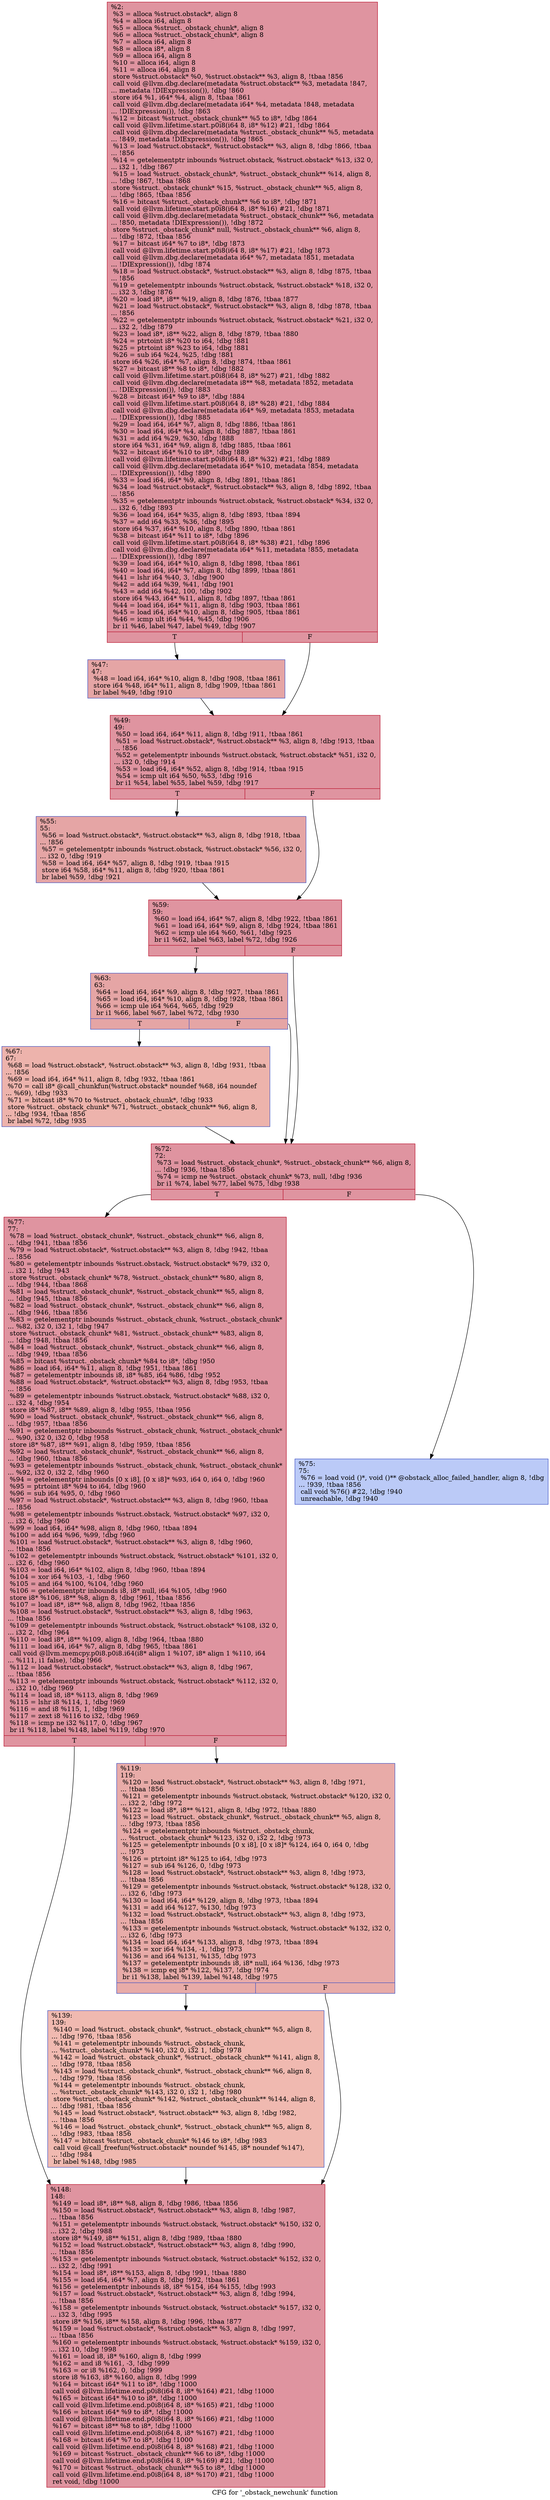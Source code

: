 digraph "CFG for '_obstack_newchunk' function" {
	label="CFG for '_obstack_newchunk' function";

	Node0x2385380 [shape=record,color="#b70d28ff", style=filled, fillcolor="#b70d2870",label="{%2:\l  %3 = alloca %struct.obstack*, align 8\l  %4 = alloca i64, align 8\l  %5 = alloca %struct._obstack_chunk*, align 8\l  %6 = alloca %struct._obstack_chunk*, align 8\l  %7 = alloca i64, align 8\l  %8 = alloca i8*, align 8\l  %9 = alloca i64, align 8\l  %10 = alloca i64, align 8\l  %11 = alloca i64, align 8\l  store %struct.obstack* %0, %struct.obstack** %3, align 8, !tbaa !856\l  call void @llvm.dbg.declare(metadata %struct.obstack** %3, metadata !847,\l... metadata !DIExpression()), !dbg !860\l  store i64 %1, i64* %4, align 8, !tbaa !861\l  call void @llvm.dbg.declare(metadata i64* %4, metadata !848, metadata\l... !DIExpression()), !dbg !863\l  %12 = bitcast %struct._obstack_chunk** %5 to i8*, !dbg !864\l  call void @llvm.lifetime.start.p0i8(i64 8, i8* %12) #21, !dbg !864\l  call void @llvm.dbg.declare(metadata %struct._obstack_chunk** %5, metadata\l... !849, metadata !DIExpression()), !dbg !865\l  %13 = load %struct.obstack*, %struct.obstack** %3, align 8, !dbg !866, !tbaa\l... !856\l  %14 = getelementptr inbounds %struct.obstack, %struct.obstack* %13, i32 0,\l... i32 1, !dbg !867\l  %15 = load %struct._obstack_chunk*, %struct._obstack_chunk** %14, align 8,\l... !dbg !867, !tbaa !868\l  store %struct._obstack_chunk* %15, %struct._obstack_chunk** %5, align 8,\l... !dbg !865, !tbaa !856\l  %16 = bitcast %struct._obstack_chunk** %6 to i8*, !dbg !871\l  call void @llvm.lifetime.start.p0i8(i64 8, i8* %16) #21, !dbg !871\l  call void @llvm.dbg.declare(metadata %struct._obstack_chunk** %6, metadata\l... !850, metadata !DIExpression()), !dbg !872\l  store %struct._obstack_chunk* null, %struct._obstack_chunk** %6, align 8,\l... !dbg !872, !tbaa !856\l  %17 = bitcast i64* %7 to i8*, !dbg !873\l  call void @llvm.lifetime.start.p0i8(i64 8, i8* %17) #21, !dbg !873\l  call void @llvm.dbg.declare(metadata i64* %7, metadata !851, metadata\l... !DIExpression()), !dbg !874\l  %18 = load %struct.obstack*, %struct.obstack** %3, align 8, !dbg !875, !tbaa\l... !856\l  %19 = getelementptr inbounds %struct.obstack, %struct.obstack* %18, i32 0,\l... i32 3, !dbg !876\l  %20 = load i8*, i8** %19, align 8, !dbg !876, !tbaa !877\l  %21 = load %struct.obstack*, %struct.obstack** %3, align 8, !dbg !878, !tbaa\l... !856\l  %22 = getelementptr inbounds %struct.obstack, %struct.obstack* %21, i32 0,\l... i32 2, !dbg !879\l  %23 = load i8*, i8** %22, align 8, !dbg !879, !tbaa !880\l  %24 = ptrtoint i8* %20 to i64, !dbg !881\l  %25 = ptrtoint i8* %23 to i64, !dbg !881\l  %26 = sub i64 %24, %25, !dbg !881\l  store i64 %26, i64* %7, align 8, !dbg !874, !tbaa !861\l  %27 = bitcast i8** %8 to i8*, !dbg !882\l  call void @llvm.lifetime.start.p0i8(i64 8, i8* %27) #21, !dbg !882\l  call void @llvm.dbg.declare(metadata i8** %8, metadata !852, metadata\l... !DIExpression()), !dbg !883\l  %28 = bitcast i64* %9 to i8*, !dbg !884\l  call void @llvm.lifetime.start.p0i8(i64 8, i8* %28) #21, !dbg !884\l  call void @llvm.dbg.declare(metadata i64* %9, metadata !853, metadata\l... !DIExpression()), !dbg !885\l  %29 = load i64, i64* %7, align 8, !dbg !886, !tbaa !861\l  %30 = load i64, i64* %4, align 8, !dbg !887, !tbaa !861\l  %31 = add i64 %29, %30, !dbg !888\l  store i64 %31, i64* %9, align 8, !dbg !885, !tbaa !861\l  %32 = bitcast i64* %10 to i8*, !dbg !889\l  call void @llvm.lifetime.start.p0i8(i64 8, i8* %32) #21, !dbg !889\l  call void @llvm.dbg.declare(metadata i64* %10, metadata !854, metadata\l... !DIExpression()), !dbg !890\l  %33 = load i64, i64* %9, align 8, !dbg !891, !tbaa !861\l  %34 = load %struct.obstack*, %struct.obstack** %3, align 8, !dbg !892, !tbaa\l... !856\l  %35 = getelementptr inbounds %struct.obstack, %struct.obstack* %34, i32 0,\l... i32 6, !dbg !893\l  %36 = load i64, i64* %35, align 8, !dbg !893, !tbaa !894\l  %37 = add i64 %33, %36, !dbg !895\l  store i64 %37, i64* %10, align 8, !dbg !890, !tbaa !861\l  %38 = bitcast i64* %11 to i8*, !dbg !896\l  call void @llvm.lifetime.start.p0i8(i64 8, i8* %38) #21, !dbg !896\l  call void @llvm.dbg.declare(metadata i64* %11, metadata !855, metadata\l... !DIExpression()), !dbg !897\l  %39 = load i64, i64* %10, align 8, !dbg !898, !tbaa !861\l  %40 = load i64, i64* %7, align 8, !dbg !899, !tbaa !861\l  %41 = lshr i64 %40, 3, !dbg !900\l  %42 = add i64 %39, %41, !dbg !901\l  %43 = add i64 %42, 100, !dbg !902\l  store i64 %43, i64* %11, align 8, !dbg !897, !tbaa !861\l  %44 = load i64, i64* %11, align 8, !dbg !903, !tbaa !861\l  %45 = load i64, i64* %10, align 8, !dbg !905, !tbaa !861\l  %46 = icmp ult i64 %44, %45, !dbg !906\l  br i1 %46, label %47, label %49, !dbg !907\l|{<s0>T|<s1>F}}"];
	Node0x2385380:s0 -> Node0x2387b60;
	Node0x2385380:s1 -> Node0x2387bb0;
	Node0x2387b60 [shape=record,color="#3d50c3ff", style=filled, fillcolor="#c5333470",label="{%47:\l47:                                               \l  %48 = load i64, i64* %10, align 8, !dbg !908, !tbaa !861\l  store i64 %48, i64* %11, align 8, !dbg !909, !tbaa !861\l  br label %49, !dbg !910\l}"];
	Node0x2387b60 -> Node0x2387bb0;
	Node0x2387bb0 [shape=record,color="#b70d28ff", style=filled, fillcolor="#b70d2870",label="{%49:\l49:                                               \l  %50 = load i64, i64* %11, align 8, !dbg !911, !tbaa !861\l  %51 = load %struct.obstack*, %struct.obstack** %3, align 8, !dbg !913, !tbaa\l... !856\l  %52 = getelementptr inbounds %struct.obstack, %struct.obstack* %51, i32 0,\l... i32 0, !dbg !914\l  %53 = load i64, i64* %52, align 8, !dbg !914, !tbaa !915\l  %54 = icmp ult i64 %50, %53, !dbg !916\l  br i1 %54, label %55, label %59, !dbg !917\l|{<s0>T|<s1>F}}"];
	Node0x2387bb0:s0 -> Node0x2387c00;
	Node0x2387bb0:s1 -> Node0x2387c50;
	Node0x2387c00 [shape=record,color="#3d50c3ff", style=filled, fillcolor="#c5333470",label="{%55:\l55:                                               \l  %56 = load %struct.obstack*, %struct.obstack** %3, align 8, !dbg !918, !tbaa\l... !856\l  %57 = getelementptr inbounds %struct.obstack, %struct.obstack* %56, i32 0,\l... i32 0, !dbg !919\l  %58 = load i64, i64* %57, align 8, !dbg !919, !tbaa !915\l  store i64 %58, i64* %11, align 8, !dbg !920, !tbaa !861\l  br label %59, !dbg !921\l}"];
	Node0x2387c00 -> Node0x2387c50;
	Node0x2387c50 [shape=record,color="#b70d28ff", style=filled, fillcolor="#b70d2870",label="{%59:\l59:                                               \l  %60 = load i64, i64* %7, align 8, !dbg !922, !tbaa !861\l  %61 = load i64, i64* %9, align 8, !dbg !924, !tbaa !861\l  %62 = icmp ule i64 %60, %61, !dbg !925\l  br i1 %62, label %63, label %72, !dbg !926\l|{<s0>T|<s1>F}}"];
	Node0x2387c50:s0 -> Node0x2387ca0;
	Node0x2387c50:s1 -> Node0x2387d40;
	Node0x2387ca0 [shape=record,color="#3d50c3ff", style=filled, fillcolor="#c5333470",label="{%63:\l63:                                               \l  %64 = load i64, i64* %9, align 8, !dbg !927, !tbaa !861\l  %65 = load i64, i64* %10, align 8, !dbg !928, !tbaa !861\l  %66 = icmp ule i64 %64, %65, !dbg !929\l  br i1 %66, label %67, label %72, !dbg !930\l|{<s0>T|<s1>F}}"];
	Node0x2387ca0:s0 -> Node0x2387cf0;
	Node0x2387ca0:s1 -> Node0x2387d40;
	Node0x2387cf0 [shape=record,color="#3d50c3ff", style=filled, fillcolor="#d6524470",label="{%67:\l67:                                               \l  %68 = load %struct.obstack*, %struct.obstack** %3, align 8, !dbg !931, !tbaa\l... !856\l  %69 = load i64, i64* %11, align 8, !dbg !932, !tbaa !861\l  %70 = call i8* @call_chunkfun(%struct.obstack* noundef %68, i64 noundef\l... %69), !dbg !933\l  %71 = bitcast i8* %70 to %struct._obstack_chunk*, !dbg !933\l  store %struct._obstack_chunk* %71, %struct._obstack_chunk** %6, align 8,\l... !dbg !934, !tbaa !856\l  br label %72, !dbg !935\l}"];
	Node0x2387cf0 -> Node0x2387d40;
	Node0x2387d40 [shape=record,color="#b70d28ff", style=filled, fillcolor="#b70d2870",label="{%72:\l72:                                               \l  %73 = load %struct._obstack_chunk*, %struct._obstack_chunk** %6, align 8,\l... !dbg !936, !tbaa !856\l  %74 = icmp ne %struct._obstack_chunk* %73, null, !dbg !936\l  br i1 %74, label %77, label %75, !dbg !938\l|{<s0>T|<s1>F}}"];
	Node0x2387d40:s0 -> Node0x2387de0;
	Node0x2387d40:s1 -> Node0x2387d90;
	Node0x2387d90 [shape=record,color="#3d50c3ff", style=filled, fillcolor="#6687ed70",label="{%75:\l75:                                               \l  %76 = load void ()*, void ()** @obstack_alloc_failed_handler, align 8, !dbg\l... !939, !tbaa !856\l  call void %76() #22, !dbg !940\l  unreachable, !dbg !940\l}"];
	Node0x2387de0 [shape=record,color="#b70d28ff", style=filled, fillcolor="#b70d2870",label="{%77:\l77:                                               \l  %78 = load %struct._obstack_chunk*, %struct._obstack_chunk** %6, align 8,\l... !dbg !941, !tbaa !856\l  %79 = load %struct.obstack*, %struct.obstack** %3, align 8, !dbg !942, !tbaa\l... !856\l  %80 = getelementptr inbounds %struct.obstack, %struct.obstack* %79, i32 0,\l... i32 1, !dbg !943\l  store %struct._obstack_chunk* %78, %struct._obstack_chunk** %80, align 8,\l... !dbg !944, !tbaa !868\l  %81 = load %struct._obstack_chunk*, %struct._obstack_chunk** %5, align 8,\l... !dbg !945, !tbaa !856\l  %82 = load %struct._obstack_chunk*, %struct._obstack_chunk** %6, align 8,\l... !dbg !946, !tbaa !856\l  %83 = getelementptr inbounds %struct._obstack_chunk, %struct._obstack_chunk*\l... %82, i32 0, i32 1, !dbg !947\l  store %struct._obstack_chunk* %81, %struct._obstack_chunk** %83, align 8,\l... !dbg !948, !tbaa !856\l  %84 = load %struct._obstack_chunk*, %struct._obstack_chunk** %6, align 8,\l... !dbg !949, !tbaa !856\l  %85 = bitcast %struct._obstack_chunk* %84 to i8*, !dbg !950\l  %86 = load i64, i64* %11, align 8, !dbg !951, !tbaa !861\l  %87 = getelementptr inbounds i8, i8* %85, i64 %86, !dbg !952\l  %88 = load %struct.obstack*, %struct.obstack** %3, align 8, !dbg !953, !tbaa\l... !856\l  %89 = getelementptr inbounds %struct.obstack, %struct.obstack* %88, i32 0,\l... i32 4, !dbg !954\l  store i8* %87, i8** %89, align 8, !dbg !955, !tbaa !956\l  %90 = load %struct._obstack_chunk*, %struct._obstack_chunk** %6, align 8,\l... !dbg !957, !tbaa !856\l  %91 = getelementptr inbounds %struct._obstack_chunk, %struct._obstack_chunk*\l... %90, i32 0, i32 0, !dbg !958\l  store i8* %87, i8** %91, align 8, !dbg !959, !tbaa !856\l  %92 = load %struct._obstack_chunk*, %struct._obstack_chunk** %6, align 8,\l... !dbg !960, !tbaa !856\l  %93 = getelementptr inbounds %struct._obstack_chunk, %struct._obstack_chunk*\l... %92, i32 0, i32 2, !dbg !960\l  %94 = getelementptr inbounds [0 x i8], [0 x i8]* %93, i64 0, i64 0, !dbg !960\l  %95 = ptrtoint i8* %94 to i64, !dbg !960\l  %96 = sub i64 %95, 0, !dbg !960\l  %97 = load %struct.obstack*, %struct.obstack** %3, align 8, !dbg !960, !tbaa\l... !856\l  %98 = getelementptr inbounds %struct.obstack, %struct.obstack* %97, i32 0,\l... i32 6, !dbg !960\l  %99 = load i64, i64* %98, align 8, !dbg !960, !tbaa !894\l  %100 = add i64 %96, %99, !dbg !960\l  %101 = load %struct.obstack*, %struct.obstack** %3, align 8, !dbg !960,\l... !tbaa !856\l  %102 = getelementptr inbounds %struct.obstack, %struct.obstack* %101, i32 0,\l... i32 6, !dbg !960\l  %103 = load i64, i64* %102, align 8, !dbg !960, !tbaa !894\l  %104 = xor i64 %103, -1, !dbg !960\l  %105 = and i64 %100, %104, !dbg !960\l  %106 = getelementptr inbounds i8, i8* null, i64 %105, !dbg !960\l  store i8* %106, i8** %8, align 8, !dbg !961, !tbaa !856\l  %107 = load i8*, i8** %8, align 8, !dbg !962, !tbaa !856\l  %108 = load %struct.obstack*, %struct.obstack** %3, align 8, !dbg !963,\l... !tbaa !856\l  %109 = getelementptr inbounds %struct.obstack, %struct.obstack* %108, i32 0,\l... i32 2, !dbg !964\l  %110 = load i8*, i8** %109, align 8, !dbg !964, !tbaa !880\l  %111 = load i64, i64* %7, align 8, !dbg !965, !tbaa !861\l  call void @llvm.memcpy.p0i8.p0i8.i64(i8* align 1 %107, i8* align 1 %110, i64\l... %111, i1 false), !dbg !966\l  %112 = load %struct.obstack*, %struct.obstack** %3, align 8, !dbg !967,\l... !tbaa !856\l  %113 = getelementptr inbounds %struct.obstack, %struct.obstack* %112, i32 0,\l... i32 10, !dbg !969\l  %114 = load i8, i8* %113, align 8, !dbg !969\l  %115 = lshr i8 %114, 1, !dbg !969\l  %116 = and i8 %115, 1, !dbg !969\l  %117 = zext i8 %116 to i32, !dbg !969\l  %118 = icmp ne i32 %117, 0, !dbg !967\l  br i1 %118, label %148, label %119, !dbg !970\l|{<s0>T|<s1>F}}"];
	Node0x2387de0:s0 -> Node0x2387ed0;
	Node0x2387de0:s1 -> Node0x2387e30;
	Node0x2387e30 [shape=record,color="#3d50c3ff", style=filled, fillcolor="#cc403a70",label="{%119:\l119:                                              \l  %120 = load %struct.obstack*, %struct.obstack** %3, align 8, !dbg !971,\l... !tbaa !856\l  %121 = getelementptr inbounds %struct.obstack, %struct.obstack* %120, i32 0,\l... i32 2, !dbg !972\l  %122 = load i8*, i8** %121, align 8, !dbg !972, !tbaa !880\l  %123 = load %struct._obstack_chunk*, %struct._obstack_chunk** %5, align 8,\l... !dbg !973, !tbaa !856\l  %124 = getelementptr inbounds %struct._obstack_chunk,\l... %struct._obstack_chunk* %123, i32 0, i32 2, !dbg !973\l  %125 = getelementptr inbounds [0 x i8], [0 x i8]* %124, i64 0, i64 0, !dbg\l... !973\l  %126 = ptrtoint i8* %125 to i64, !dbg !973\l  %127 = sub i64 %126, 0, !dbg !973\l  %128 = load %struct.obstack*, %struct.obstack** %3, align 8, !dbg !973,\l... !tbaa !856\l  %129 = getelementptr inbounds %struct.obstack, %struct.obstack* %128, i32 0,\l... i32 6, !dbg !973\l  %130 = load i64, i64* %129, align 8, !dbg !973, !tbaa !894\l  %131 = add i64 %127, %130, !dbg !973\l  %132 = load %struct.obstack*, %struct.obstack** %3, align 8, !dbg !973,\l... !tbaa !856\l  %133 = getelementptr inbounds %struct.obstack, %struct.obstack* %132, i32 0,\l... i32 6, !dbg !973\l  %134 = load i64, i64* %133, align 8, !dbg !973, !tbaa !894\l  %135 = xor i64 %134, -1, !dbg !973\l  %136 = and i64 %131, %135, !dbg !973\l  %137 = getelementptr inbounds i8, i8* null, i64 %136, !dbg !973\l  %138 = icmp eq i8* %122, %137, !dbg !974\l  br i1 %138, label %139, label %148, !dbg !975\l|{<s0>T|<s1>F}}"];
	Node0x2387e30:s0 -> Node0x2387e80;
	Node0x2387e30:s1 -> Node0x2387ed0;
	Node0x2387e80 [shape=record,color="#3d50c3ff", style=filled, fillcolor="#de614d70",label="{%139:\l139:                                              \l  %140 = load %struct._obstack_chunk*, %struct._obstack_chunk** %5, align 8,\l... !dbg !976, !tbaa !856\l  %141 = getelementptr inbounds %struct._obstack_chunk,\l... %struct._obstack_chunk* %140, i32 0, i32 1, !dbg !978\l  %142 = load %struct._obstack_chunk*, %struct._obstack_chunk** %141, align 8,\l... !dbg !978, !tbaa !856\l  %143 = load %struct._obstack_chunk*, %struct._obstack_chunk** %6, align 8,\l... !dbg !979, !tbaa !856\l  %144 = getelementptr inbounds %struct._obstack_chunk,\l... %struct._obstack_chunk* %143, i32 0, i32 1, !dbg !980\l  store %struct._obstack_chunk* %142, %struct._obstack_chunk** %144, align 8,\l... !dbg !981, !tbaa !856\l  %145 = load %struct.obstack*, %struct.obstack** %3, align 8, !dbg !982,\l... !tbaa !856\l  %146 = load %struct._obstack_chunk*, %struct._obstack_chunk** %5, align 8,\l... !dbg !983, !tbaa !856\l  %147 = bitcast %struct._obstack_chunk* %146 to i8*, !dbg !983\l  call void @call_freefun(%struct.obstack* noundef %145, i8* noundef %147),\l... !dbg !984\l  br label %148, !dbg !985\l}"];
	Node0x2387e80 -> Node0x2387ed0;
	Node0x2387ed0 [shape=record,color="#b70d28ff", style=filled, fillcolor="#b70d2870",label="{%148:\l148:                                              \l  %149 = load i8*, i8** %8, align 8, !dbg !986, !tbaa !856\l  %150 = load %struct.obstack*, %struct.obstack** %3, align 8, !dbg !987,\l... !tbaa !856\l  %151 = getelementptr inbounds %struct.obstack, %struct.obstack* %150, i32 0,\l... i32 2, !dbg !988\l  store i8* %149, i8** %151, align 8, !dbg !989, !tbaa !880\l  %152 = load %struct.obstack*, %struct.obstack** %3, align 8, !dbg !990,\l... !tbaa !856\l  %153 = getelementptr inbounds %struct.obstack, %struct.obstack* %152, i32 0,\l... i32 2, !dbg !991\l  %154 = load i8*, i8** %153, align 8, !dbg !991, !tbaa !880\l  %155 = load i64, i64* %7, align 8, !dbg !992, !tbaa !861\l  %156 = getelementptr inbounds i8, i8* %154, i64 %155, !dbg !993\l  %157 = load %struct.obstack*, %struct.obstack** %3, align 8, !dbg !994,\l... !tbaa !856\l  %158 = getelementptr inbounds %struct.obstack, %struct.obstack* %157, i32 0,\l... i32 3, !dbg !995\l  store i8* %156, i8** %158, align 8, !dbg !996, !tbaa !877\l  %159 = load %struct.obstack*, %struct.obstack** %3, align 8, !dbg !997,\l... !tbaa !856\l  %160 = getelementptr inbounds %struct.obstack, %struct.obstack* %159, i32 0,\l... i32 10, !dbg !998\l  %161 = load i8, i8* %160, align 8, !dbg !999\l  %162 = and i8 %161, -3, !dbg !999\l  %163 = or i8 %162, 0, !dbg !999\l  store i8 %163, i8* %160, align 8, !dbg !999\l  %164 = bitcast i64* %11 to i8*, !dbg !1000\l  call void @llvm.lifetime.end.p0i8(i64 8, i8* %164) #21, !dbg !1000\l  %165 = bitcast i64* %10 to i8*, !dbg !1000\l  call void @llvm.lifetime.end.p0i8(i64 8, i8* %165) #21, !dbg !1000\l  %166 = bitcast i64* %9 to i8*, !dbg !1000\l  call void @llvm.lifetime.end.p0i8(i64 8, i8* %166) #21, !dbg !1000\l  %167 = bitcast i8** %8 to i8*, !dbg !1000\l  call void @llvm.lifetime.end.p0i8(i64 8, i8* %167) #21, !dbg !1000\l  %168 = bitcast i64* %7 to i8*, !dbg !1000\l  call void @llvm.lifetime.end.p0i8(i64 8, i8* %168) #21, !dbg !1000\l  %169 = bitcast %struct._obstack_chunk** %6 to i8*, !dbg !1000\l  call void @llvm.lifetime.end.p0i8(i64 8, i8* %169) #21, !dbg !1000\l  %170 = bitcast %struct._obstack_chunk** %5 to i8*, !dbg !1000\l  call void @llvm.lifetime.end.p0i8(i64 8, i8* %170) #21, !dbg !1000\l  ret void, !dbg !1000\l}"];
}
